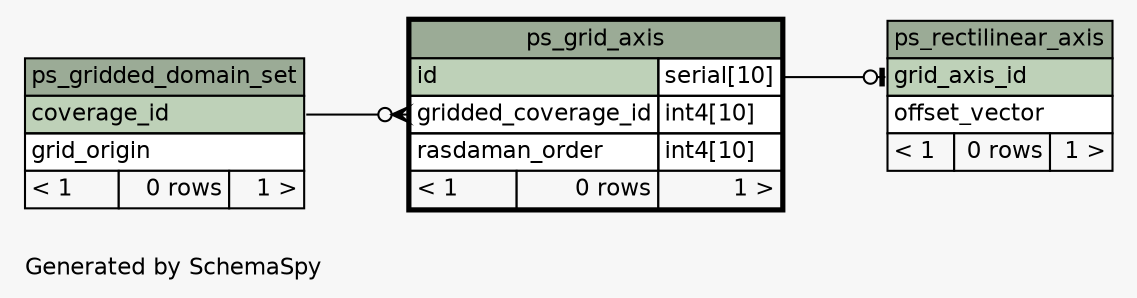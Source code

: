// dot 2.26.3 on Linux 3.2.0-58-generic
// SchemaSpy rev 590
digraph "oneDegreeRelationshipsDiagram" {
  graph [
    rankdir="RL"
    bgcolor="#f7f7f7"
    label="\nGenerated by SchemaSpy"
    labeljust="l"
    nodesep="0.18"
    ranksep="0.46"
    fontname="Helvetica"
    fontsize="11"
  ];
  node [
    fontname="Helvetica"
    fontsize="11"
    shape="plaintext"
  ];
  edge [
    arrowsize="0.8"
  ];
  "ps_grid_axis":"gridded_coverage_id":w -> "ps_gridded_domain_set":"coverage_id":e [arrowhead=none dir=back arrowtail=crowodot];
  "ps_rectilinear_axis":"grid_axis_id":w -> "ps_grid_axis":"id.type":e [arrowhead=none dir=back arrowtail=teeodot];
  "ps_grid_axis" [
    label=<
    <TABLE BORDER="2" CELLBORDER="1" CELLSPACING="0" BGCOLOR="#ffffff">
      <TR><TD COLSPAN="3" BGCOLOR="#9bab96" ALIGN="CENTER">ps_grid_axis</TD></TR>
      <TR><TD PORT="id" COLSPAN="2" BGCOLOR="#bed1b8" ALIGN="LEFT">id</TD><TD PORT="id.type" ALIGN="LEFT">serial[10]</TD></TR>
      <TR><TD PORT="gridded_coverage_id" COLSPAN="2" ALIGN="LEFT">gridded_coverage_id</TD><TD PORT="gridded_coverage_id.type" ALIGN="LEFT">int4[10]</TD></TR>
      <TR><TD PORT="rasdaman_order" COLSPAN="2" ALIGN="LEFT">rasdaman_order</TD><TD PORT="rasdaman_order.type" ALIGN="LEFT">int4[10]</TD></TR>
      <TR><TD ALIGN="LEFT" BGCOLOR="#f7f7f7">&lt; 1</TD><TD ALIGN="RIGHT" BGCOLOR="#f7f7f7">0 rows</TD><TD ALIGN="RIGHT" BGCOLOR="#f7f7f7">1 &gt;</TD></TR>
    </TABLE>>
    URL="ps_grid_axis.html"
    tooltip="ps_grid_axis"
  ];
  "ps_gridded_domain_set" [
    label=<
    <TABLE BORDER="0" CELLBORDER="1" CELLSPACING="0" BGCOLOR="#ffffff">
      <TR><TD COLSPAN="3" BGCOLOR="#9bab96" ALIGN="CENTER">ps_gridded_domain_set</TD></TR>
      <TR><TD PORT="coverage_id" COLSPAN="3" BGCOLOR="#bed1b8" ALIGN="LEFT">coverage_id</TD></TR>
      <TR><TD PORT="grid_origin" COLSPAN="3" ALIGN="LEFT">grid_origin</TD></TR>
      <TR><TD ALIGN="LEFT" BGCOLOR="#f7f7f7">&lt; 1</TD><TD ALIGN="RIGHT" BGCOLOR="#f7f7f7">0 rows</TD><TD ALIGN="RIGHT" BGCOLOR="#f7f7f7">1 &gt;</TD></TR>
    </TABLE>>
    URL="ps_gridded_domain_set.html"
    tooltip="ps_gridded_domain_set"
  ];
  "ps_rectilinear_axis" [
    label=<
    <TABLE BORDER="0" CELLBORDER="1" CELLSPACING="0" BGCOLOR="#ffffff">
      <TR><TD COLSPAN="3" BGCOLOR="#9bab96" ALIGN="CENTER">ps_rectilinear_axis</TD></TR>
      <TR><TD PORT="grid_axis_id" COLSPAN="3" BGCOLOR="#bed1b8" ALIGN="LEFT">grid_axis_id</TD></TR>
      <TR><TD PORT="offset_vector" COLSPAN="3" ALIGN="LEFT">offset_vector</TD></TR>
      <TR><TD ALIGN="LEFT" BGCOLOR="#f7f7f7">&lt; 1</TD><TD ALIGN="RIGHT" BGCOLOR="#f7f7f7">0 rows</TD><TD ALIGN="RIGHT" BGCOLOR="#f7f7f7">1 &gt;</TD></TR>
    </TABLE>>
    URL="ps_rectilinear_axis.html"
    tooltip="ps_rectilinear_axis"
  ];
}
